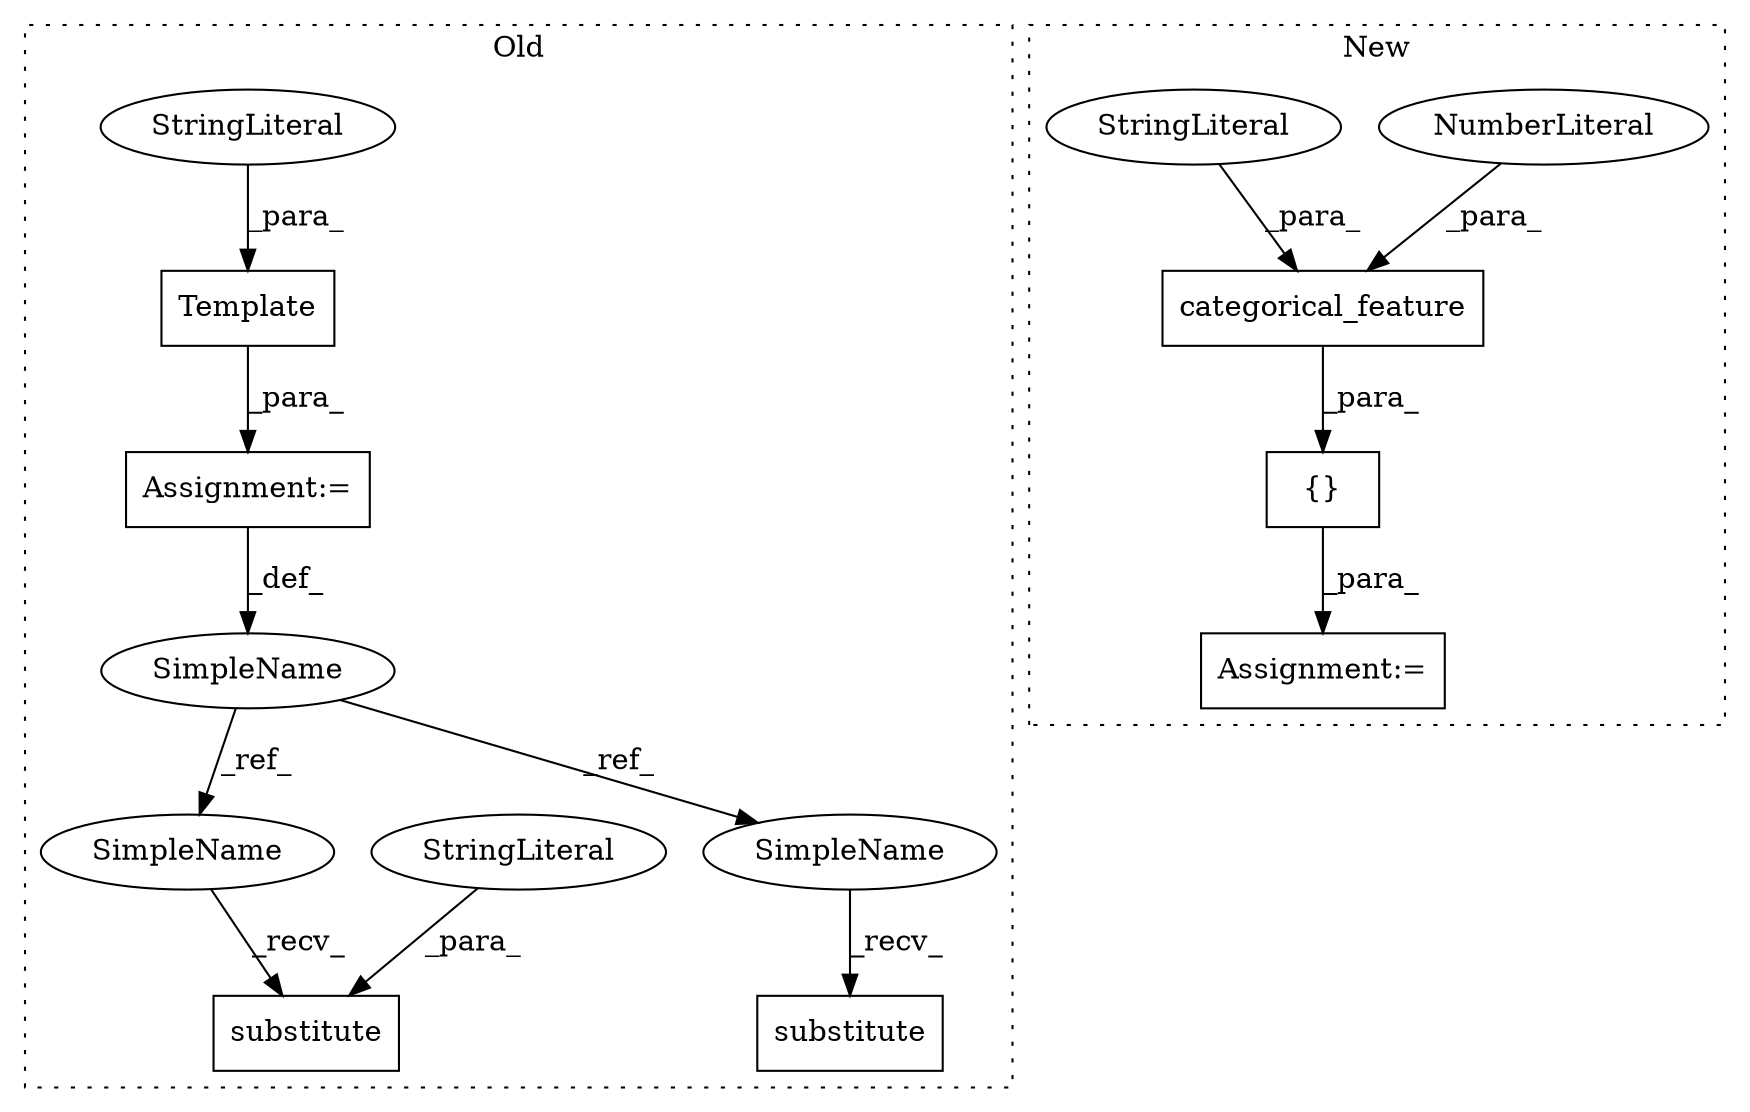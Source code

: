 digraph G {
subgraph cluster0 {
1 [label="substitute" a="32" s="5936,5980" l="11,1" shape="box"];
6 [label="Assignment:=" a="7" s="5543" l="1" shape="box"];
8 [label="StringLiteral" a="45" s="5947" l="8" shape="ellipse"];
9 [label="SimpleName" a="42" s="5520" l="23" shape="ellipse"];
10 [label="substitute" a="32" s="6293,6342" l="11,1" shape="box"];
11 [label="Template" a="32" s="5544,5890" l="9,1" shape="box"];
12 [label="StringLiteral" a="45" s="5553" l="337" shape="ellipse"];
13 [label="SimpleName" a="42" s="5912" l="23" shape="ellipse"];
14 [label="SimpleName" a="42" s="6269" l="23" shape="ellipse"];
label = "Old";
style="dotted";
}
subgraph cluster1 {
2 [label="categorical_feature" a="32" s="6522,6549" l="20,1" shape="box"];
3 [label="{}" a="4" s="6521,6570" l="1,1" shape="box"];
4 [label="NumberLiteral" a="34" s="6542" l="1" shape="ellipse"];
5 [label="StringLiteral" a="45" s="6544" l="5" shape="ellipse"];
7 [label="Assignment:=" a="7" s="6503" l="1" shape="box"];
label = "New";
style="dotted";
}
2 -> 3 [label="_para_"];
3 -> 7 [label="_para_"];
4 -> 2 [label="_para_"];
5 -> 2 [label="_para_"];
6 -> 9 [label="_def_"];
8 -> 1 [label="_para_"];
9 -> 14 [label="_ref_"];
9 -> 13 [label="_ref_"];
11 -> 6 [label="_para_"];
12 -> 11 [label="_para_"];
13 -> 1 [label="_recv_"];
14 -> 10 [label="_recv_"];
}